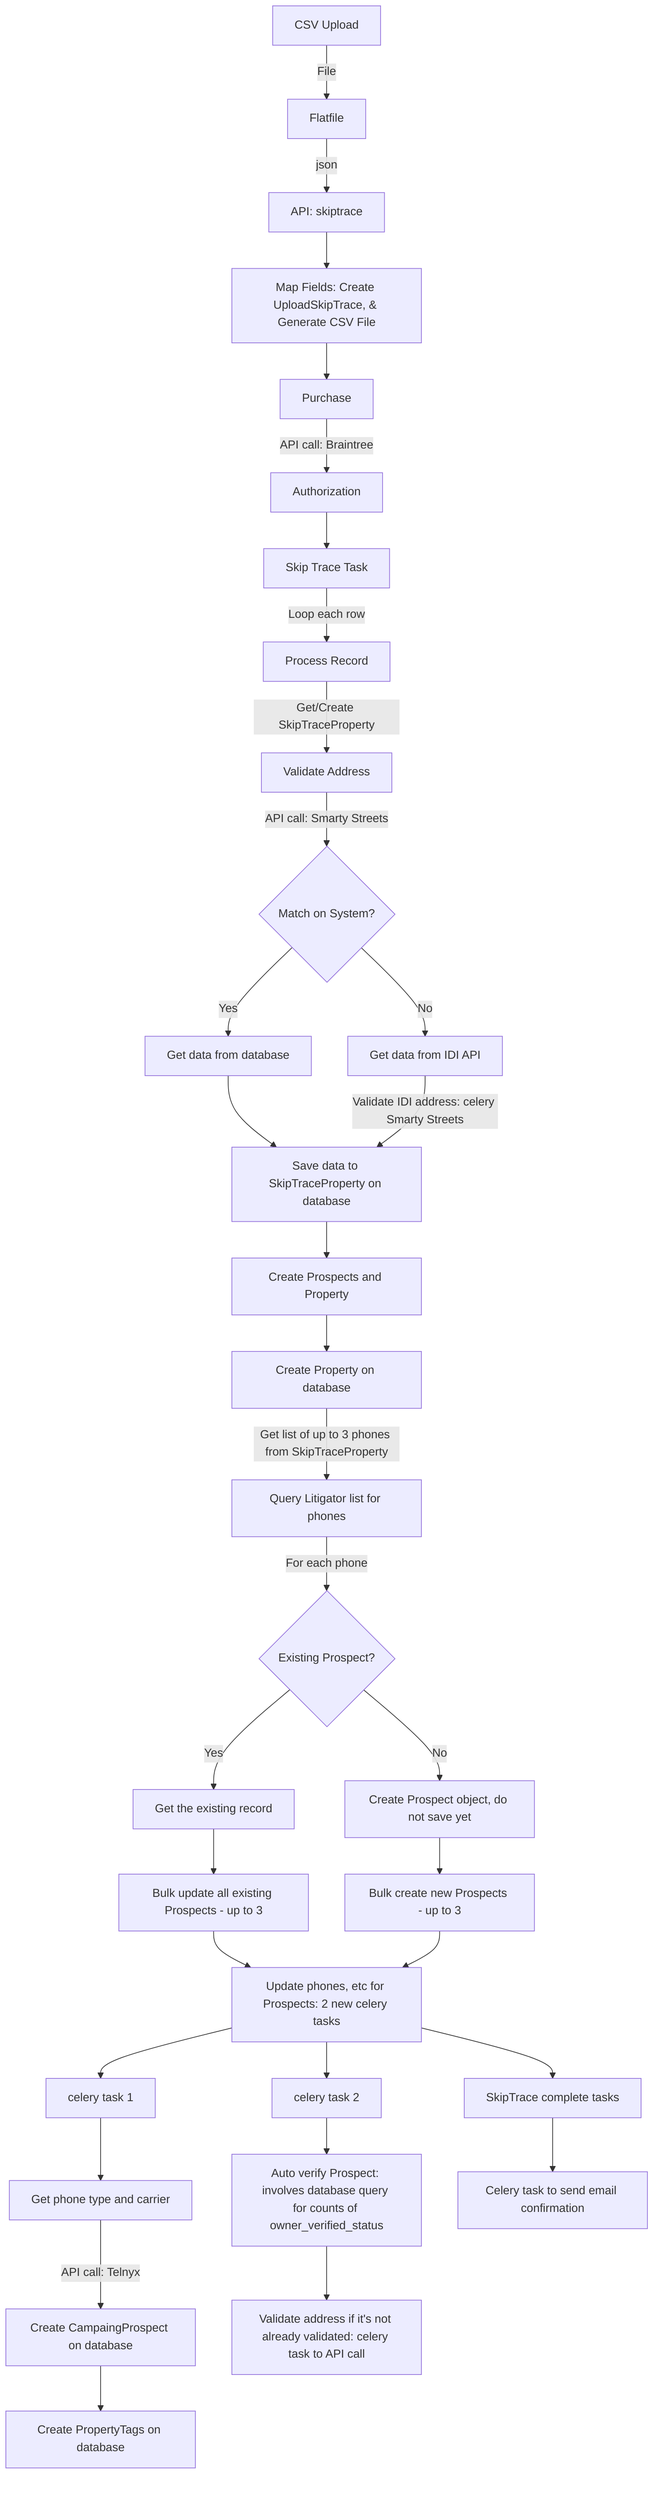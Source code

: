 graph TD
    A[CSV Upload] --> |File| B[Flatfile]
    B --> |json| C[API: skiptrace]
    C --> D[Map Fields: Create UploadSkipTrace, & Generate CSV File]
    D --> E[Purchase]
    E --> |API call: Braintree| F[Authorization] 
    F --> G[Skip Trace Task]
    G --> |Loop each row| H[Process Record]
    H --> |Get/Create SkipTraceProperty| I[Validate Address]
    I --> |API call: Smarty Streets | J{Match on System?}
    J --> |Yes|K[Get data from database]
    J --> |No|L[Get data from IDI API]
    K --> M[Save data to SkipTraceProperty on database]
    L --> |Validate IDI address: celery Smarty Streets| M
    M --> N[Create Prospects and Property]
    N --> O[Create Property on database]
    O --> |Get list of up to 3 phones from SkipTraceProperty| P[Query Litigator list for phones]
    P --> |For each phone| Q{Existing Prospect?}
    Q --> |Yes| R[Get the existing record]
    Q --> |No| S[Create Prospect object, do not save yet]
    R --> T[Bulk update all existing Prospects - up to 3]
    T --> U[Update phones, etc for Prospects: 2 new celery tasks]
    S --> V[Bulk create new Prospects - up to 3]
    V --> U 
    U --> W[celery task 1] 
    W --> Y[Get phone type and carrier]
    Y -->|API call: Telnyx| Z[Create CampaingProspect on database]
    Z --> AA[Create PropertyTags on database]
    U --> X[celery task 2]
    X --> BB[Auto verify Prospect: involves database query for counts of owner_verified_status]
    BB --> CC[Validate address if it's not already validated: celery task to API call]
    U --> DD[SkipTrace complete tasks]
    DD --> EE[Celery task to send email confirmation]